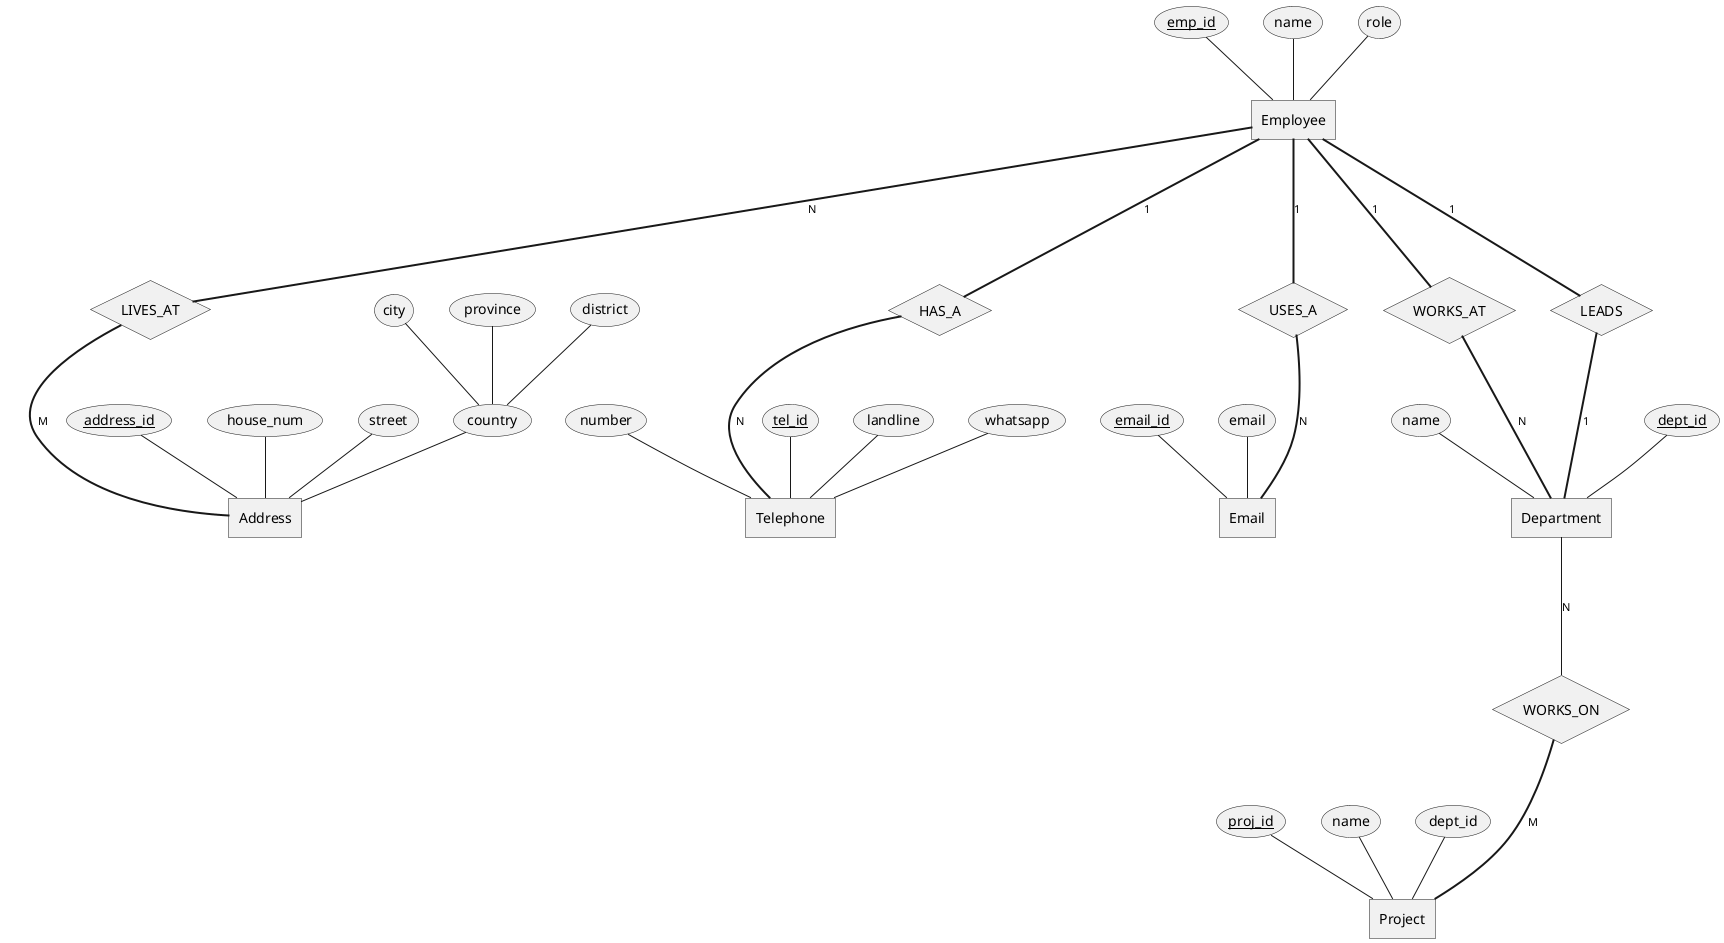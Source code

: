 
@startuml
@startchen

entity Employee {
    emp_id <<key>>
    name
    role
}

entity Address {
    address_id <<key>>
    house_num
    street
    country {
        province
        district
        city
    }
}

entity Telephone {
    tel_id <<key>>
    landline
    whatsapp
    number
}

entity Email {
    email_id <<key>>
    email
}

entity Department {
    dept_id <<key>>
    name
}

entity Project {
    proj_id <<key>>
    name
    dept_id
}

relationship LIVES_AT {
}

relationship HAS_A {
}

relationship USES_A {
}

relationship WORKS_AT {
}

relationship WORKS_ON {
}

relationship LEADS {
}

Employee =N= LIVES_AT
LIVES_AT =M= Address

Employee =1= HAS_A
HAS_A =N= Telephone

Employee =1= USES_A
USES_A =N= Email

Employee =1= WORKS_AT
WORKS_AT =N= Department

Employee =1= LEADS
LEADS =1= Department

Department -N- WORKS_ON
WORKS_ON =M= Project

@endchen
@enduml
